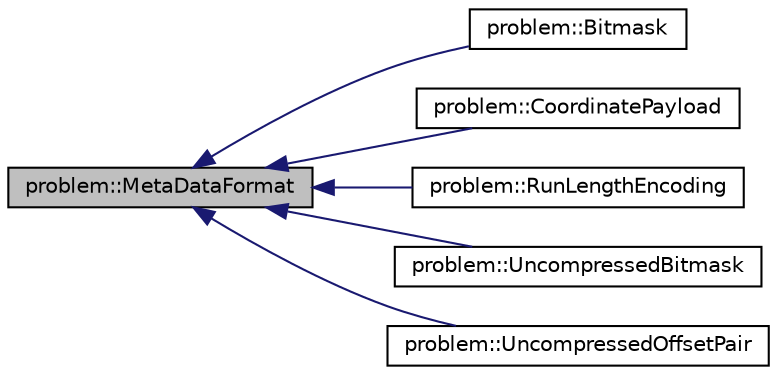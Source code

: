 digraph "problem::MetaDataFormat"
{
 // LATEX_PDF_SIZE
  edge [fontname="Helvetica",fontsize="10",labelfontname="Helvetica",labelfontsize="10"];
  node [fontname="Helvetica",fontsize="10",shape=record];
  rankdir="LR";
  Node1 [label="problem::MetaDataFormat",height=0.2,width=0.4,color="black", fillcolor="grey75", style="filled", fontcolor="black",tooltip=" "];
  Node1 -> Node2 [dir="back",color="midnightblue",fontsize="10",style="solid",fontname="Helvetica"];
  Node2 [label="problem::Bitmask",height=0.2,width=0.4,color="black", fillcolor="white", style="filled",URL="$classproblem_1_1Bitmask.html",tooltip=" "];
  Node1 -> Node3 [dir="back",color="midnightblue",fontsize="10",style="solid",fontname="Helvetica"];
  Node3 [label="problem::CoordinatePayload",height=0.2,width=0.4,color="black", fillcolor="white", style="filled",URL="$classproblem_1_1CoordinatePayload.html",tooltip=" "];
  Node1 -> Node4 [dir="back",color="midnightblue",fontsize="10",style="solid",fontname="Helvetica"];
  Node4 [label="problem::RunLengthEncoding",height=0.2,width=0.4,color="black", fillcolor="white", style="filled",URL="$classproblem_1_1RunLengthEncoding.html",tooltip=" "];
  Node1 -> Node5 [dir="back",color="midnightblue",fontsize="10",style="solid",fontname="Helvetica"];
  Node5 [label="problem::UncompressedBitmask",height=0.2,width=0.4,color="black", fillcolor="white", style="filled",URL="$classproblem_1_1UncompressedBitmask.html",tooltip=" "];
  Node1 -> Node6 [dir="back",color="midnightblue",fontsize="10",style="solid",fontname="Helvetica"];
  Node6 [label="problem::UncompressedOffsetPair",height=0.2,width=0.4,color="black", fillcolor="white", style="filled",URL="$classproblem_1_1UncompressedOffsetPair.html",tooltip=" "];
}
